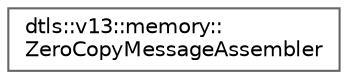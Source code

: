 digraph "Graphical Class Hierarchy"
{
 // LATEX_PDF_SIZE
  bgcolor="transparent";
  edge [fontname=Helvetica,fontsize=10,labelfontname=Helvetica,labelfontsize=10];
  node [fontname=Helvetica,fontsize=10,shape=box,height=0.2,width=0.4];
  rankdir="LR";
  Node0 [id="Node000000",label="dtls::v13::memory::\lZeroCopyMessageAssembler",height=0.2,width=0.4,color="grey40", fillcolor="white", style="filled",URL="$classdtls_1_1v13_1_1memory_1_1ZeroCopyMessageAssembler.html",tooltip=" "];
}
